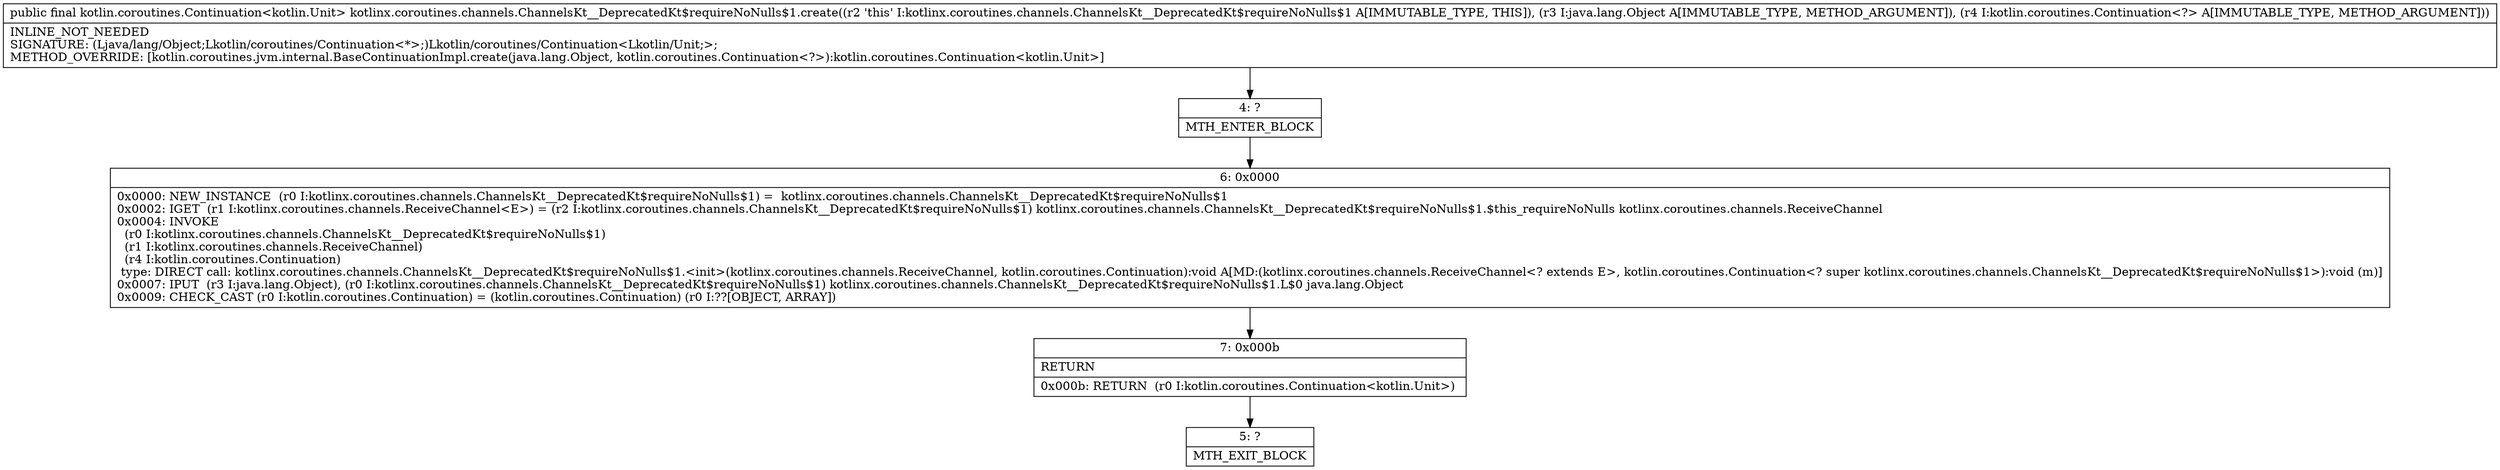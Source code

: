 digraph "CFG forkotlinx.coroutines.channels.ChannelsKt__DeprecatedKt$requireNoNulls$1.create(Ljava\/lang\/Object;Lkotlin\/coroutines\/Continuation;)Lkotlin\/coroutines\/Continuation;" {
Node_4 [shape=record,label="{4\:\ ?|MTH_ENTER_BLOCK\l}"];
Node_6 [shape=record,label="{6\:\ 0x0000|0x0000: NEW_INSTANCE  (r0 I:kotlinx.coroutines.channels.ChannelsKt__DeprecatedKt$requireNoNulls$1) =  kotlinx.coroutines.channels.ChannelsKt__DeprecatedKt$requireNoNulls$1 \l0x0002: IGET  (r1 I:kotlinx.coroutines.channels.ReceiveChannel\<E\>) = (r2 I:kotlinx.coroutines.channels.ChannelsKt__DeprecatedKt$requireNoNulls$1) kotlinx.coroutines.channels.ChannelsKt__DeprecatedKt$requireNoNulls$1.$this_requireNoNulls kotlinx.coroutines.channels.ReceiveChannel \l0x0004: INVOKE  \l  (r0 I:kotlinx.coroutines.channels.ChannelsKt__DeprecatedKt$requireNoNulls$1)\l  (r1 I:kotlinx.coroutines.channels.ReceiveChannel)\l  (r4 I:kotlin.coroutines.Continuation)\l type: DIRECT call: kotlinx.coroutines.channels.ChannelsKt__DeprecatedKt$requireNoNulls$1.\<init\>(kotlinx.coroutines.channels.ReceiveChannel, kotlin.coroutines.Continuation):void A[MD:(kotlinx.coroutines.channels.ReceiveChannel\<? extends E\>, kotlin.coroutines.Continuation\<? super kotlinx.coroutines.channels.ChannelsKt__DeprecatedKt$requireNoNulls$1\>):void (m)]\l0x0007: IPUT  (r3 I:java.lang.Object), (r0 I:kotlinx.coroutines.channels.ChannelsKt__DeprecatedKt$requireNoNulls$1) kotlinx.coroutines.channels.ChannelsKt__DeprecatedKt$requireNoNulls$1.L$0 java.lang.Object \l0x0009: CHECK_CAST (r0 I:kotlin.coroutines.Continuation) = (kotlin.coroutines.Continuation) (r0 I:??[OBJECT, ARRAY]) \l}"];
Node_7 [shape=record,label="{7\:\ 0x000b|RETURN\l|0x000b: RETURN  (r0 I:kotlin.coroutines.Continuation\<kotlin.Unit\>) \l}"];
Node_5 [shape=record,label="{5\:\ ?|MTH_EXIT_BLOCK\l}"];
MethodNode[shape=record,label="{public final kotlin.coroutines.Continuation\<kotlin.Unit\> kotlinx.coroutines.channels.ChannelsKt__DeprecatedKt$requireNoNulls$1.create((r2 'this' I:kotlinx.coroutines.channels.ChannelsKt__DeprecatedKt$requireNoNulls$1 A[IMMUTABLE_TYPE, THIS]), (r3 I:java.lang.Object A[IMMUTABLE_TYPE, METHOD_ARGUMENT]), (r4 I:kotlin.coroutines.Continuation\<?\> A[IMMUTABLE_TYPE, METHOD_ARGUMENT]))  | INLINE_NOT_NEEDED\lSIGNATURE: (Ljava\/lang\/Object;Lkotlin\/coroutines\/Continuation\<*\>;)Lkotlin\/coroutines\/Continuation\<Lkotlin\/Unit;\>;\lMETHOD_OVERRIDE: [kotlin.coroutines.jvm.internal.BaseContinuationImpl.create(java.lang.Object, kotlin.coroutines.Continuation\<?\>):kotlin.coroutines.Continuation\<kotlin.Unit\>]\l}"];
MethodNode -> Node_4;Node_4 -> Node_6;
Node_6 -> Node_7;
Node_7 -> Node_5;
}

